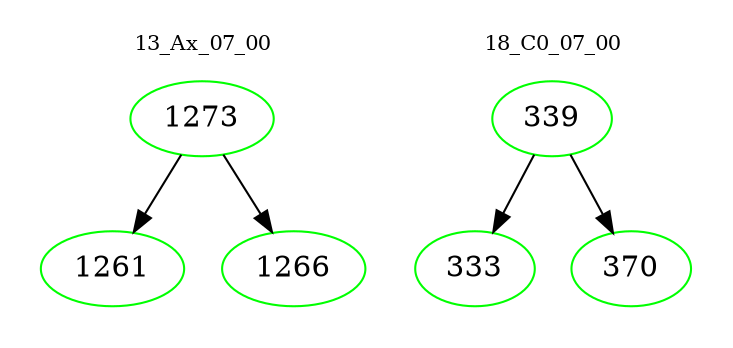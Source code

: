 digraph{
subgraph cluster_0 {
color = white
label = "13_Ax_07_00";
fontsize=10;
T0_1273 [label="1273", color="green"]
T0_1273 -> T0_1261 [color="black"]
T0_1261 [label="1261", color="green"]
T0_1273 -> T0_1266 [color="black"]
T0_1266 [label="1266", color="green"]
}
subgraph cluster_1 {
color = white
label = "18_C0_07_00";
fontsize=10;
T1_339 [label="339", color="green"]
T1_339 -> T1_333 [color="black"]
T1_333 [label="333", color="green"]
T1_339 -> T1_370 [color="black"]
T1_370 [label="370", color="green"]
}
}
